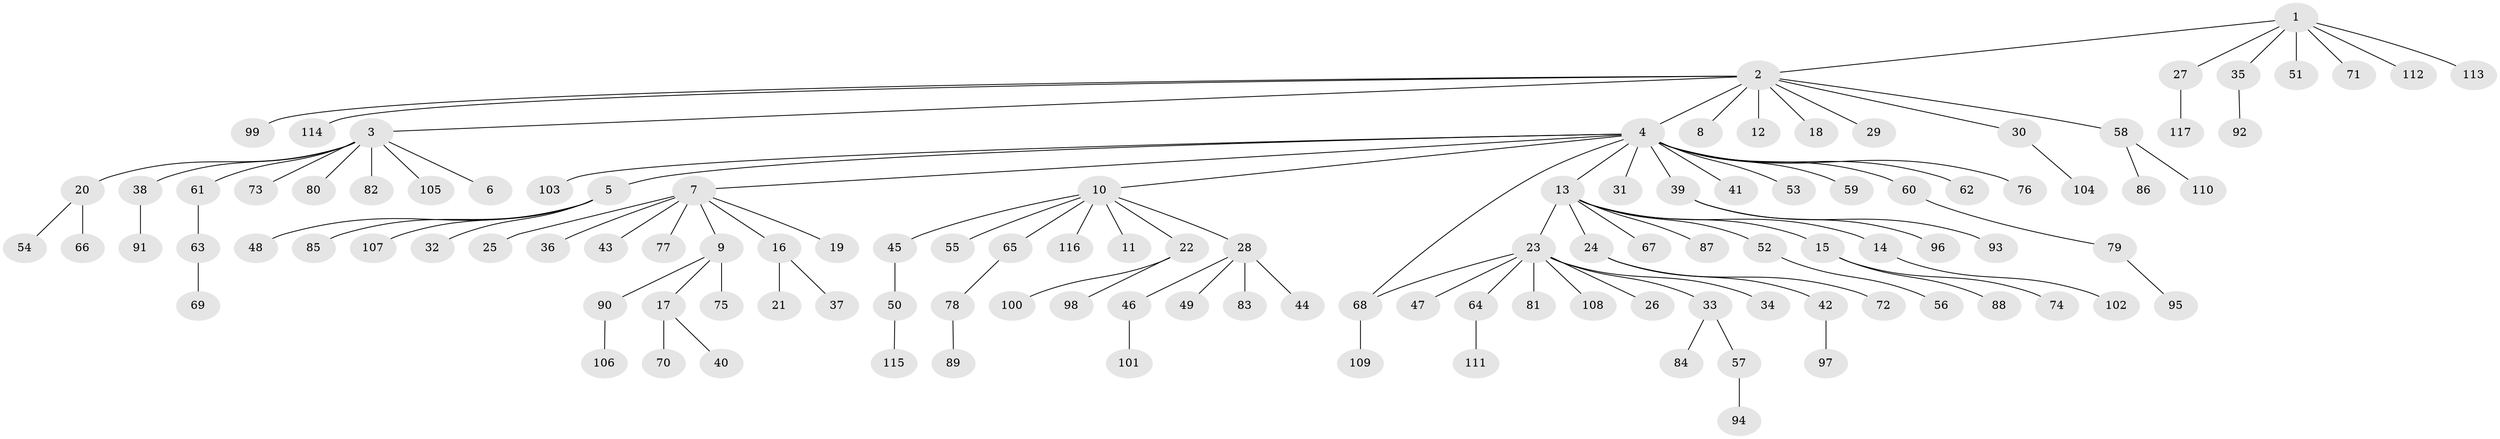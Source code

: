 // Generated by graph-tools (version 1.1) at 2025/47/03/09/25 04:47:02]
// undirected, 117 vertices, 117 edges
graph export_dot {
graph [start="1"]
  node [color=gray90,style=filled];
  1;
  2;
  3;
  4;
  5;
  6;
  7;
  8;
  9;
  10;
  11;
  12;
  13;
  14;
  15;
  16;
  17;
  18;
  19;
  20;
  21;
  22;
  23;
  24;
  25;
  26;
  27;
  28;
  29;
  30;
  31;
  32;
  33;
  34;
  35;
  36;
  37;
  38;
  39;
  40;
  41;
  42;
  43;
  44;
  45;
  46;
  47;
  48;
  49;
  50;
  51;
  52;
  53;
  54;
  55;
  56;
  57;
  58;
  59;
  60;
  61;
  62;
  63;
  64;
  65;
  66;
  67;
  68;
  69;
  70;
  71;
  72;
  73;
  74;
  75;
  76;
  77;
  78;
  79;
  80;
  81;
  82;
  83;
  84;
  85;
  86;
  87;
  88;
  89;
  90;
  91;
  92;
  93;
  94;
  95;
  96;
  97;
  98;
  99;
  100;
  101;
  102;
  103;
  104;
  105;
  106;
  107;
  108;
  109;
  110;
  111;
  112;
  113;
  114;
  115;
  116;
  117;
  1 -- 2;
  1 -- 27;
  1 -- 35;
  1 -- 51;
  1 -- 71;
  1 -- 112;
  1 -- 113;
  2 -- 3;
  2 -- 4;
  2 -- 8;
  2 -- 12;
  2 -- 18;
  2 -- 29;
  2 -- 30;
  2 -- 58;
  2 -- 99;
  2 -- 114;
  3 -- 6;
  3 -- 20;
  3 -- 38;
  3 -- 61;
  3 -- 73;
  3 -- 80;
  3 -- 82;
  3 -- 105;
  4 -- 5;
  4 -- 7;
  4 -- 10;
  4 -- 13;
  4 -- 31;
  4 -- 39;
  4 -- 41;
  4 -- 53;
  4 -- 59;
  4 -- 60;
  4 -- 62;
  4 -- 68;
  4 -- 76;
  4 -- 103;
  5 -- 32;
  5 -- 48;
  5 -- 85;
  5 -- 107;
  7 -- 9;
  7 -- 16;
  7 -- 19;
  7 -- 25;
  7 -- 36;
  7 -- 43;
  7 -- 77;
  9 -- 17;
  9 -- 75;
  9 -- 90;
  10 -- 11;
  10 -- 22;
  10 -- 28;
  10 -- 45;
  10 -- 55;
  10 -- 65;
  10 -- 116;
  13 -- 14;
  13 -- 15;
  13 -- 23;
  13 -- 24;
  13 -- 52;
  13 -- 67;
  13 -- 87;
  14 -- 102;
  15 -- 74;
  15 -- 88;
  16 -- 21;
  16 -- 37;
  17 -- 40;
  17 -- 70;
  20 -- 54;
  20 -- 66;
  22 -- 98;
  22 -- 100;
  23 -- 26;
  23 -- 33;
  23 -- 34;
  23 -- 47;
  23 -- 64;
  23 -- 68;
  23 -- 81;
  23 -- 108;
  24 -- 42;
  24 -- 72;
  27 -- 117;
  28 -- 44;
  28 -- 46;
  28 -- 49;
  28 -- 83;
  30 -- 104;
  33 -- 57;
  33 -- 84;
  35 -- 92;
  38 -- 91;
  39 -- 93;
  39 -- 96;
  42 -- 97;
  45 -- 50;
  46 -- 101;
  50 -- 115;
  52 -- 56;
  57 -- 94;
  58 -- 86;
  58 -- 110;
  60 -- 79;
  61 -- 63;
  63 -- 69;
  64 -- 111;
  65 -- 78;
  68 -- 109;
  78 -- 89;
  79 -- 95;
  90 -- 106;
}
